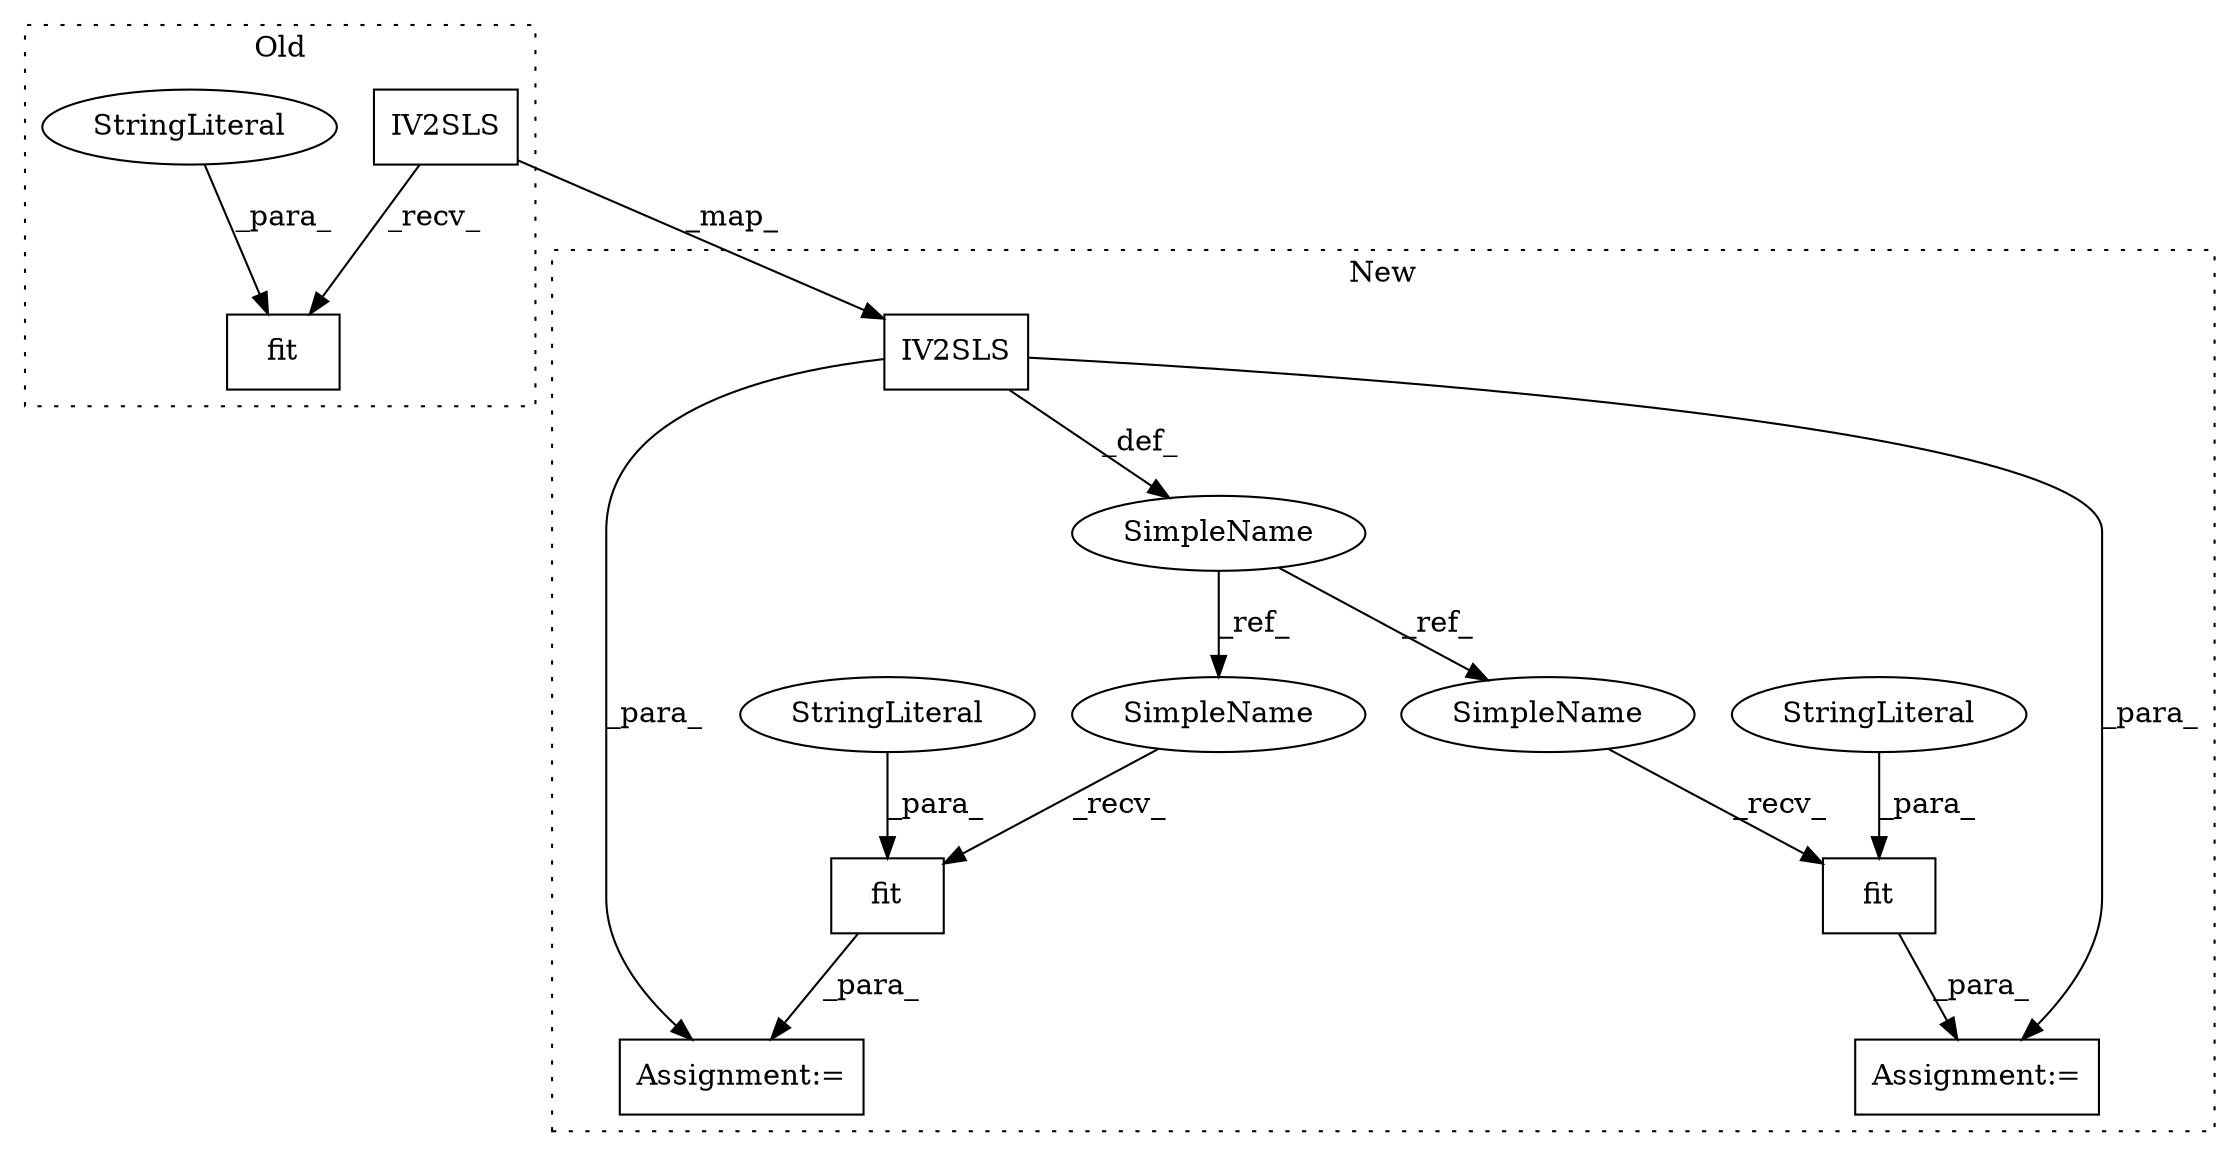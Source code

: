 digraph G {
subgraph cluster0 {
1 [label="IV2SLS" a="32" s="10725,10745" l="7,1" shape="box"];
3 [label="fit" a="32" s="10747,10763" l="4,1" shape="box"];
7 [label="StringLiteral" a="45" s="10751" l="12" shape="ellipse"];
label = "Old";
style="dotted";
}
subgraph cluster1 {
2 [label="IV2SLS" a="32" s="10949,10969" l="7,1" shape="box"];
4 [label="fit" a="32" s="11094,11106" l="4,1" shape="box"];
5 [label="Assignment:=" a="7" s="11085" l="1" shape="box"];
6 [label="StringLiteral" a="45" s="11098" l="8" shape="ellipse"];
8 [label="fit" a="32" s="10989,11005" l="4,1" shape="box"];
9 [label="SimpleName" a="42" s="10941" l="7" shape="ellipse"];
10 [label="Assignment:=" a="7" s="10980" l="1" shape="box"];
11 [label="StringLiteral" a="45" s="10993" l="12" shape="ellipse"];
12 [label="SimpleName" a="42" s="10981" l="7" shape="ellipse"];
13 [label="SimpleName" a="42" s="11086" l="7" shape="ellipse"];
label = "New";
style="dotted";
}
1 -> 2 [label="_map_"];
1 -> 3 [label="_recv_"];
2 -> 9 [label="_def_"];
2 -> 10 [label="_para_"];
2 -> 5 [label="_para_"];
4 -> 5 [label="_para_"];
6 -> 4 [label="_para_"];
7 -> 3 [label="_para_"];
8 -> 10 [label="_para_"];
9 -> 12 [label="_ref_"];
9 -> 13 [label="_ref_"];
11 -> 8 [label="_para_"];
12 -> 8 [label="_recv_"];
13 -> 4 [label="_recv_"];
}